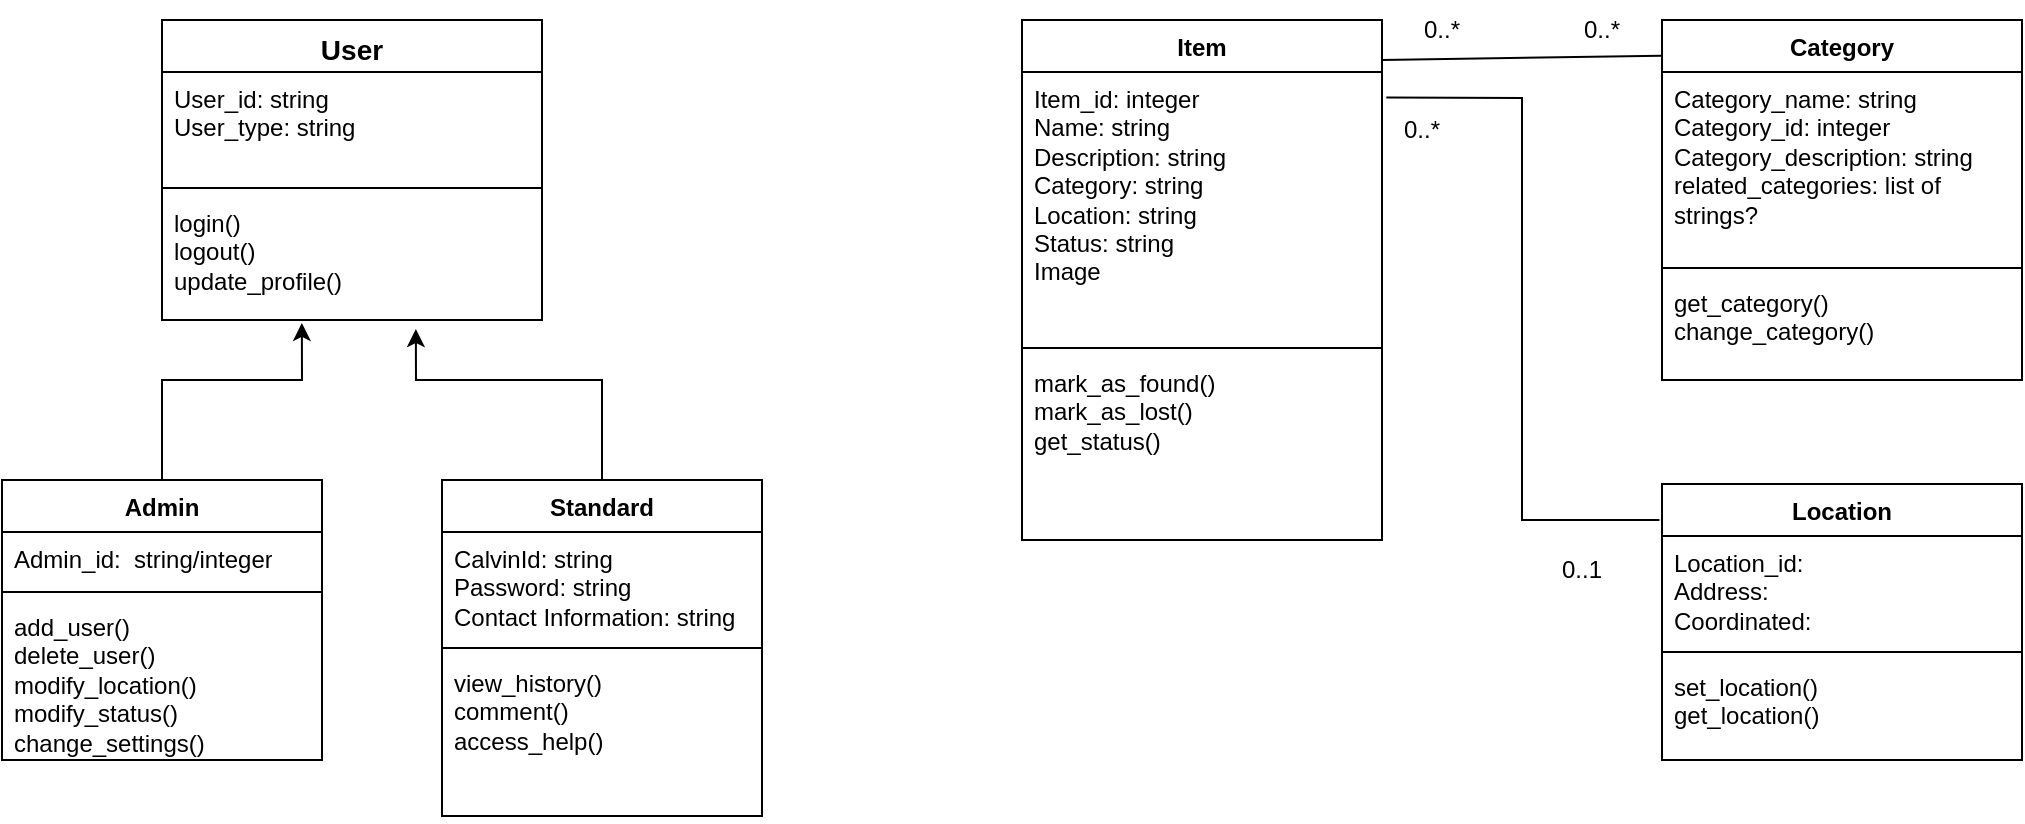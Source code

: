 <mxfile version="22.0.0" type="device">
  <diagram name="Page-1" id="3cGBwHPxNFgwYTmlh84q">
    <mxGraphModel dx="880" dy="515" grid="1" gridSize="10" guides="1" tooltips="1" connect="1" arrows="1" fold="1" page="1" pageScale="1" pageWidth="1200" pageHeight="1920" math="0" shadow="0">
      <root>
        <mxCell id="0" />
        <mxCell id="1" parent="0" />
        <mxCell id="3lcx6lFP8K0kZvhnZOuL-4" value="&lt;font style=&quot;font-size: 14px;&quot;&gt;User&lt;/font&gt;" style="swimlane;fontStyle=1;align=center;verticalAlign=top;childLayout=stackLayout;horizontal=1;startSize=26;horizontalStack=0;resizeParent=1;resizeParentMax=0;resizeLast=0;collapsible=1;marginBottom=0;whiteSpace=wrap;html=1;" parent="1" vertex="1">
          <mxGeometry x="110" y="150" width="190" height="150" as="geometry" />
        </mxCell>
        <mxCell id="3lcx6lFP8K0kZvhnZOuL-5" value="User_id: string&lt;br&gt;User_type: string&lt;br&gt;" style="text;strokeColor=none;fillColor=none;align=left;verticalAlign=top;spacingLeft=4;spacingRight=4;overflow=hidden;rotatable=0;points=[[0,0.5],[1,0.5]];portConstraint=eastwest;whiteSpace=wrap;html=1;" parent="3lcx6lFP8K0kZvhnZOuL-4" vertex="1">
          <mxGeometry y="26" width="190" height="54" as="geometry" />
        </mxCell>
        <mxCell id="3lcx6lFP8K0kZvhnZOuL-6" value="" style="line;strokeWidth=1;fillColor=none;align=left;verticalAlign=middle;spacingTop=-1;spacingLeft=3;spacingRight=3;rotatable=0;labelPosition=right;points=[];portConstraint=eastwest;strokeColor=inherit;" parent="3lcx6lFP8K0kZvhnZOuL-4" vertex="1">
          <mxGeometry y="80" width="190" height="8" as="geometry" />
        </mxCell>
        <mxCell id="3lcx6lFP8K0kZvhnZOuL-7" value="login()&lt;br&gt;logout()&lt;br&gt;update_profile()" style="text;strokeColor=none;fillColor=none;align=left;verticalAlign=top;spacingLeft=4;spacingRight=4;overflow=hidden;rotatable=0;points=[[0,0.5],[1,0.5]];portConstraint=eastwest;whiteSpace=wrap;html=1;" parent="3lcx6lFP8K0kZvhnZOuL-4" vertex="1">
          <mxGeometry y="88" width="190" height="62" as="geometry" />
        </mxCell>
        <mxCell id="3lcx6lFP8K0kZvhnZOuL-8" value="Item" style="swimlane;fontStyle=1;align=center;verticalAlign=top;childLayout=stackLayout;horizontal=1;startSize=26;horizontalStack=0;resizeParent=1;resizeParentMax=0;resizeLast=0;collapsible=1;marginBottom=0;whiteSpace=wrap;html=1;" parent="1" vertex="1">
          <mxGeometry x="540" y="150" width="180" height="260" as="geometry" />
        </mxCell>
        <mxCell id="3lcx6lFP8K0kZvhnZOuL-9" value="Item_id: integer&lt;br&gt;Name: string&lt;br&gt;Description: string&lt;br&gt;Category: string&lt;br&gt;Location: string&lt;br&gt;Status: string&lt;br&gt;Image" style="text;strokeColor=none;fillColor=none;align=left;verticalAlign=top;spacingLeft=4;spacingRight=4;overflow=hidden;rotatable=0;points=[[0,0.5],[1,0.5]];portConstraint=eastwest;whiteSpace=wrap;html=1;" parent="3lcx6lFP8K0kZvhnZOuL-8" vertex="1">
          <mxGeometry y="26" width="180" height="134" as="geometry" />
        </mxCell>
        <mxCell id="3lcx6lFP8K0kZvhnZOuL-10" value="" style="line;strokeWidth=1;fillColor=none;align=left;verticalAlign=middle;spacingTop=-1;spacingLeft=3;spacingRight=3;rotatable=0;labelPosition=right;points=[];portConstraint=eastwest;strokeColor=inherit;" parent="3lcx6lFP8K0kZvhnZOuL-8" vertex="1">
          <mxGeometry y="160" width="180" height="8" as="geometry" />
        </mxCell>
        <mxCell id="3lcx6lFP8K0kZvhnZOuL-11" value="mark_as_found()&lt;br&gt;mark_as_lost()&lt;br&gt;get_status()" style="text;strokeColor=none;fillColor=none;align=left;verticalAlign=top;spacingLeft=4;spacingRight=4;overflow=hidden;rotatable=0;points=[[0,0.5],[1,0.5]];portConstraint=eastwest;whiteSpace=wrap;html=1;" parent="3lcx6lFP8K0kZvhnZOuL-8" vertex="1">
          <mxGeometry y="168" width="180" height="92" as="geometry" />
        </mxCell>
        <mxCell id="3lcx6lFP8K0kZvhnZOuL-17" value="Admin" style="swimlane;fontStyle=1;align=center;verticalAlign=top;childLayout=stackLayout;horizontal=1;startSize=26;horizontalStack=0;resizeParent=1;resizeParentMax=0;resizeLast=0;collapsible=1;marginBottom=0;whiteSpace=wrap;html=1;" parent="1" vertex="1">
          <mxGeometry x="30" y="380" width="160" height="140" as="geometry" />
        </mxCell>
        <mxCell id="3lcx6lFP8K0kZvhnZOuL-18" value="Admin_id:&amp;nbsp; string/integer" style="text;strokeColor=none;fillColor=none;align=left;verticalAlign=top;spacingLeft=4;spacingRight=4;overflow=hidden;rotatable=0;points=[[0,0.5],[1,0.5]];portConstraint=eastwest;whiteSpace=wrap;html=1;" parent="3lcx6lFP8K0kZvhnZOuL-17" vertex="1">
          <mxGeometry y="26" width="160" height="26" as="geometry" />
        </mxCell>
        <mxCell id="3lcx6lFP8K0kZvhnZOuL-19" value="" style="line;strokeWidth=1;fillColor=none;align=left;verticalAlign=middle;spacingTop=-1;spacingLeft=3;spacingRight=3;rotatable=0;labelPosition=right;points=[];portConstraint=eastwest;strokeColor=inherit;" parent="3lcx6lFP8K0kZvhnZOuL-17" vertex="1">
          <mxGeometry y="52" width="160" height="8" as="geometry" />
        </mxCell>
        <mxCell id="3lcx6lFP8K0kZvhnZOuL-20" value="add_user()&lt;br&gt;delete_user()&lt;br&gt;modify_location()&lt;br&gt;modify_status()&lt;br&gt;change_settings()&lt;br&gt;" style="text;strokeColor=none;fillColor=none;align=left;verticalAlign=top;spacingLeft=4;spacingRight=4;overflow=hidden;rotatable=0;points=[[0,0.5],[1,0.5]];portConstraint=eastwest;whiteSpace=wrap;html=1;" parent="3lcx6lFP8K0kZvhnZOuL-17" vertex="1">
          <mxGeometry y="60" width="160" height="80" as="geometry" />
        </mxCell>
        <mxCell id="3lcx6lFP8K0kZvhnZOuL-21" value="Standard" style="swimlane;fontStyle=1;align=center;verticalAlign=top;childLayout=stackLayout;horizontal=1;startSize=26;horizontalStack=0;resizeParent=1;resizeParentMax=0;resizeLast=0;collapsible=1;marginBottom=0;whiteSpace=wrap;html=1;" parent="1" vertex="1">
          <mxGeometry x="250" y="380" width="160" height="168" as="geometry" />
        </mxCell>
        <mxCell id="3lcx6lFP8K0kZvhnZOuL-22" value="CalvinId: string&lt;br style=&quot;border-color: var(--border-color);&quot;&gt;Password: string&lt;br style=&quot;border-color: var(--border-color);&quot;&gt;Contact Information: string" style="text;strokeColor=none;fillColor=none;align=left;verticalAlign=top;spacingLeft=4;spacingRight=4;overflow=hidden;rotatable=0;points=[[0,0.5],[1,0.5]];portConstraint=eastwest;whiteSpace=wrap;html=1;" parent="3lcx6lFP8K0kZvhnZOuL-21" vertex="1">
          <mxGeometry y="26" width="160" height="54" as="geometry" />
        </mxCell>
        <mxCell id="3lcx6lFP8K0kZvhnZOuL-23" value="" style="line;strokeWidth=1;fillColor=none;align=left;verticalAlign=middle;spacingTop=-1;spacingLeft=3;spacingRight=3;rotatable=0;labelPosition=right;points=[];portConstraint=eastwest;strokeColor=inherit;" parent="3lcx6lFP8K0kZvhnZOuL-21" vertex="1">
          <mxGeometry y="80" width="160" height="8" as="geometry" />
        </mxCell>
        <mxCell id="3lcx6lFP8K0kZvhnZOuL-24" value="view_history()&lt;br&gt;comment()&lt;br&gt;access_help()" style="text;strokeColor=none;fillColor=none;align=left;verticalAlign=top;spacingLeft=4;spacingRight=4;overflow=hidden;rotatable=0;points=[[0,0.5],[1,0.5]];portConstraint=eastwest;whiteSpace=wrap;html=1;" parent="3lcx6lFP8K0kZvhnZOuL-21" vertex="1">
          <mxGeometry y="88" width="160" height="80" as="geometry" />
        </mxCell>
        <mxCell id="3lcx6lFP8K0kZvhnZOuL-27" value="" style="endArrow=classic;html=1;rounded=0;entryX=0.368;entryY=1.024;entryDx=0;entryDy=0;entryPerimeter=0;" parent="1" target="3lcx6lFP8K0kZvhnZOuL-7" edge="1">
          <mxGeometry width="50" height="50" relative="1" as="geometry">
            <mxPoint x="110" y="380" as="sourcePoint" />
            <mxPoint x="160" y="330" as="targetPoint" />
            <Array as="points">
              <mxPoint x="110" y="330" />
              <mxPoint x="180" y="330" />
            </Array>
          </mxGeometry>
        </mxCell>
        <mxCell id="3lcx6lFP8K0kZvhnZOuL-28" value="" style="endArrow=classic;html=1;rounded=0;entryX=0.668;entryY=1.073;entryDx=0;entryDy=0;entryPerimeter=0;" parent="1" target="3lcx6lFP8K0kZvhnZOuL-7" edge="1">
          <mxGeometry width="50" height="50" relative="1" as="geometry">
            <mxPoint x="330" y="380" as="sourcePoint" />
            <mxPoint x="380" y="330" as="targetPoint" />
            <Array as="points">
              <mxPoint x="330" y="330" />
              <mxPoint x="237" y="330" />
            </Array>
          </mxGeometry>
        </mxCell>
        <mxCell id="3lcx6lFP8K0kZvhnZOuL-29" value="Category" style="swimlane;fontStyle=1;align=center;verticalAlign=top;childLayout=stackLayout;horizontal=1;startSize=26;horizontalStack=0;resizeParent=1;resizeParentMax=0;resizeLast=0;collapsible=1;marginBottom=0;whiteSpace=wrap;html=1;" parent="1" vertex="1">
          <mxGeometry x="860" y="150" width="180" height="180" as="geometry" />
        </mxCell>
        <mxCell id="3lcx6lFP8K0kZvhnZOuL-30" value="Category_name: string&lt;br&gt;Category_id: integer&lt;br&gt;Category_description: string&lt;br&gt;related_categories: list of strings?" style="text;strokeColor=none;fillColor=none;align=left;verticalAlign=top;spacingLeft=4;spacingRight=4;overflow=hidden;rotatable=0;points=[[0,0.5],[1,0.5]];portConstraint=eastwest;whiteSpace=wrap;html=1;" parent="3lcx6lFP8K0kZvhnZOuL-29" vertex="1">
          <mxGeometry y="26" width="180" height="94" as="geometry" />
        </mxCell>
        <mxCell id="3lcx6lFP8K0kZvhnZOuL-31" value="" style="line;strokeWidth=1;fillColor=none;align=left;verticalAlign=middle;spacingTop=-1;spacingLeft=3;spacingRight=3;rotatable=0;labelPosition=right;points=[];portConstraint=eastwest;strokeColor=inherit;" parent="3lcx6lFP8K0kZvhnZOuL-29" vertex="1">
          <mxGeometry y="120" width="180" height="8" as="geometry" />
        </mxCell>
        <mxCell id="3lcx6lFP8K0kZvhnZOuL-32" value="get_category()&lt;br&gt;change_category()" style="text;strokeColor=none;fillColor=none;align=left;verticalAlign=top;spacingLeft=4;spacingRight=4;overflow=hidden;rotatable=0;points=[[0,0.5],[1,0.5]];portConstraint=eastwest;whiteSpace=wrap;html=1;" parent="3lcx6lFP8K0kZvhnZOuL-29" vertex="1">
          <mxGeometry y="128" width="180" height="52" as="geometry" />
        </mxCell>
        <mxCell id="3lcx6lFP8K0kZvhnZOuL-37" value="Location" style="swimlane;fontStyle=1;align=center;verticalAlign=top;childLayout=stackLayout;horizontal=1;startSize=26;horizontalStack=0;resizeParent=1;resizeParentMax=0;resizeLast=0;collapsible=1;marginBottom=0;whiteSpace=wrap;html=1;" parent="1" vertex="1">
          <mxGeometry x="860" y="382" width="180" height="138" as="geometry" />
        </mxCell>
        <mxCell id="3lcx6lFP8K0kZvhnZOuL-38" value="Location_id:&amp;nbsp;&lt;br style=&quot;border-color: var(--border-color);&quot;&gt;Address:&lt;br style=&quot;border-color: var(--border-color);&quot;&gt;Coordinated:" style="text;strokeColor=none;fillColor=none;align=left;verticalAlign=top;spacingLeft=4;spacingRight=4;overflow=hidden;rotatable=0;points=[[0,0.5],[1,0.5]];portConstraint=eastwest;whiteSpace=wrap;html=1;" parent="3lcx6lFP8K0kZvhnZOuL-37" vertex="1">
          <mxGeometry y="26" width="180" height="54" as="geometry" />
        </mxCell>
        <mxCell id="3lcx6lFP8K0kZvhnZOuL-39" value="" style="line;strokeWidth=1;fillColor=none;align=left;verticalAlign=middle;spacingTop=-1;spacingLeft=3;spacingRight=3;rotatable=0;labelPosition=right;points=[];portConstraint=eastwest;strokeColor=inherit;" parent="3lcx6lFP8K0kZvhnZOuL-37" vertex="1">
          <mxGeometry y="80" width="180" height="8" as="geometry" />
        </mxCell>
        <mxCell id="3lcx6lFP8K0kZvhnZOuL-40" value="set_location()&lt;br style=&quot;border-color: var(--border-color);&quot;&gt;get_location()" style="text;strokeColor=none;fillColor=none;align=left;verticalAlign=top;spacingLeft=4;spacingRight=4;overflow=hidden;rotatable=0;points=[[0,0.5],[1,0.5]];portConstraint=eastwest;whiteSpace=wrap;html=1;" parent="3lcx6lFP8K0kZvhnZOuL-37" vertex="1">
          <mxGeometry y="88" width="180" height="50" as="geometry" />
        </mxCell>
        <mxCell id="3lcx6lFP8K0kZvhnZOuL-41" value="" style="endArrow=none;html=1;rounded=0;entryX=-0.002;entryY=0.099;entryDx=0;entryDy=0;entryPerimeter=0;" parent="1" target="3lcx6lFP8K0kZvhnZOuL-29" edge="1">
          <mxGeometry width="50" height="50" relative="1" as="geometry">
            <mxPoint x="720" y="170" as="sourcePoint" />
            <mxPoint x="770" y="120" as="targetPoint" />
          </mxGeometry>
        </mxCell>
        <mxCell id="3lcx6lFP8K0kZvhnZOuL-42" value="" style="endArrow=none;html=1;rounded=0;entryX=-0.007;entryY=0.13;entryDx=0;entryDy=0;exitX=1.012;exitY=0.095;exitDx=0;exitDy=0;exitPerimeter=0;entryPerimeter=0;" parent="1" source="3lcx6lFP8K0kZvhnZOuL-9" target="3lcx6lFP8K0kZvhnZOuL-37" edge="1">
          <mxGeometry width="50" height="50" relative="1" as="geometry">
            <mxPoint x="790" y="200" as="sourcePoint" />
            <mxPoint x="720" y="330" as="targetPoint" />
            <Array as="points">
              <mxPoint x="790" y="189" />
              <mxPoint x="790" y="400" />
            </Array>
          </mxGeometry>
        </mxCell>
        <mxCell id="8DtGfFEzwK8LgA8BErfp-1" value="0..*" style="text;html=1;strokeColor=none;fillColor=none;align=center;verticalAlign=middle;whiteSpace=wrap;rounded=0;" vertex="1" parent="1">
          <mxGeometry x="710" y="190" width="60" height="30" as="geometry" />
        </mxCell>
        <mxCell id="8DtGfFEzwK8LgA8BErfp-2" value="0..1" style="text;html=1;strokeColor=none;fillColor=none;align=center;verticalAlign=middle;whiteSpace=wrap;rounded=0;" vertex="1" parent="1">
          <mxGeometry x="790" y="410" width="60" height="30" as="geometry" />
        </mxCell>
        <mxCell id="8DtGfFEzwK8LgA8BErfp-3" value="0..*" style="text;html=1;strokeColor=none;fillColor=none;align=center;verticalAlign=middle;whiteSpace=wrap;rounded=0;" vertex="1" parent="1">
          <mxGeometry x="800" y="140" width="60" height="30" as="geometry" />
        </mxCell>
        <mxCell id="8DtGfFEzwK8LgA8BErfp-4" value="0..*" style="text;html=1;strokeColor=none;fillColor=none;align=center;verticalAlign=middle;whiteSpace=wrap;rounded=0;" vertex="1" parent="1">
          <mxGeometry x="720" y="140" width="60" height="30" as="geometry" />
        </mxCell>
      </root>
    </mxGraphModel>
  </diagram>
</mxfile>
